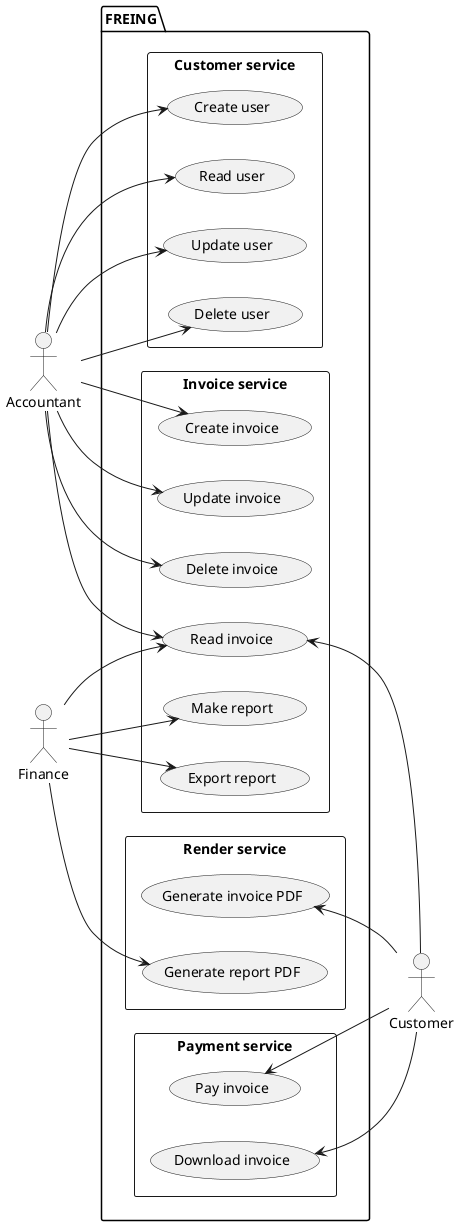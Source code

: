 @startuml
left to right direction

:Accountant: as a

:Customer: as c
:Finance: as f

package "FREING" as freing {
    rectangle "Invoice service" as invoice_service {
        usecase (Create invoice) as ci
        usecase (Read invoice) as ri
        usecase (Update invoice) as ui
        usecase (Delete invoice) as di
        usecase (Make report) as mr
        usecase (Export report) as er
    }
    rectangle "Customer service" as customer_service {
        usecase (Create user) as cu
        usecase (Read user) as ru
        usecase (Update user) as uu
        usecase (Delete user) as du
    }
    rectangle "Render service" as render_service {
        usecase (Generate invoice PDF) as gip
        usecase (Generate report PDF) as grp
    }
    rectangle "Payment service" as payment_service {
        usecase (Pay invoice) as pi
        usecase (Download invoice) as doi
    }
}

a --> ci
a --> ri
a --> ui
a --> di
a --> cu
a --> ru
a --> uu
a --> du

pi <-- c
ri <-- c
doi <-- c
gip <-- c

f --> ri
f --> mr
f --> er
f --> grp

@enduml
